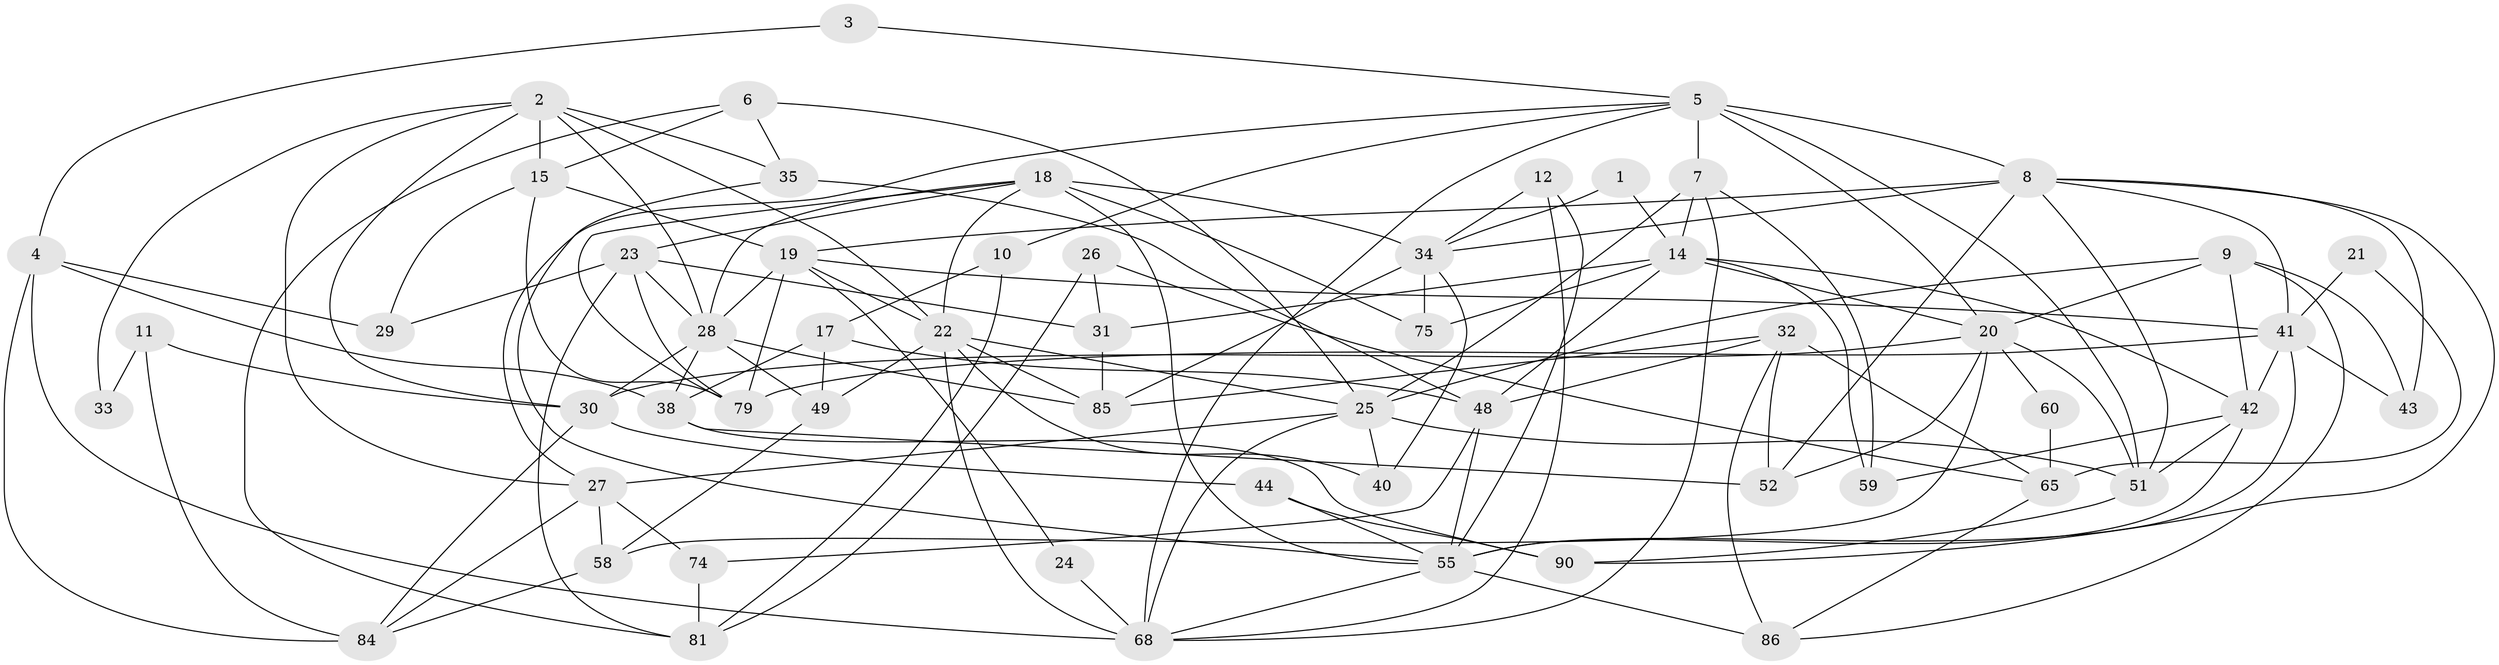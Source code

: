 // Generated by graph-tools (version 1.1) at 2025/24/03/03/25 07:24:00]
// undirected, 57 vertices, 140 edges
graph export_dot {
graph [start="1"]
  node [color=gray90,style=filled];
  1;
  2 [super="+13"];
  3;
  4;
  5 [super="+76"];
  6 [super="+57"];
  7 [super="+16"];
  8 [super="+71"];
  9 [super="+47"];
  10;
  11;
  12;
  14 [super="+37"];
  15 [super="+53"];
  17 [super="+67"];
  18 [super="+80"];
  19 [super="+36"];
  20 [super="+56"];
  21;
  22 [super="+39"];
  23 [super="+64"];
  24;
  25 [super="+87"];
  26;
  27 [super="+69"];
  28 [super="+46"];
  29 [super="+83"];
  30 [super="+66"];
  31 [super="+91"];
  32 [super="+45"];
  33;
  34 [super="+78"];
  35;
  38 [super="+77"];
  40;
  41 [super="+70"];
  42 [super="+62"];
  43;
  44 [super="+61"];
  48 [super="+50"];
  49 [super="+72"];
  51 [super="+54"];
  52 [super="+82"];
  55 [super="+92"];
  58 [super="+63"];
  59;
  60;
  65 [super="+73"];
  68 [super="+88"];
  74;
  75;
  79 [super="+89"];
  81;
  84;
  85;
  86;
  90;
  1 -- 34;
  1 -- 14;
  2 -- 35;
  2 -- 27;
  2 -- 33;
  2 -- 22;
  2 -- 30;
  2 -- 28;
  2 -- 15;
  3 -- 5;
  3 -- 4;
  4 -- 84;
  4 -- 68;
  4 -- 29;
  4 -- 38;
  5 -- 68;
  5 -- 10;
  5 -- 51;
  5 -- 20;
  5 -- 7 [weight=2];
  5 -- 27;
  5 -- 8;
  6 -- 81;
  6 -- 25;
  6 -- 35;
  6 -- 15;
  7 -- 14;
  7 -- 25;
  7 -- 59;
  7 -- 68;
  8 -- 90;
  8 -- 19 [weight=2];
  8 -- 41;
  8 -- 51;
  8 -- 52;
  8 -- 43;
  8 -- 34;
  9 -- 20;
  9 -- 43;
  9 -- 42;
  9 -- 25;
  9 -- 86;
  10 -- 81;
  10 -- 17;
  11 -- 30;
  11 -- 84;
  11 -- 33;
  12 -- 55;
  12 -- 34;
  12 -- 68;
  14 -- 31;
  14 -- 75;
  14 -- 20;
  14 -- 42;
  14 -- 59;
  14 -- 48;
  15 -- 29;
  15 -- 19;
  15 -- 79;
  17 -- 38;
  17 -- 48;
  17 -- 49 [weight=3];
  18 -- 34 [weight=2];
  18 -- 79;
  18 -- 28;
  18 -- 55;
  18 -- 22;
  18 -- 23;
  18 -- 75;
  19 -- 24;
  19 -- 28;
  19 -- 41;
  19 -- 22;
  19 -- 79;
  20 -- 30;
  20 -- 60;
  20 -- 58;
  20 -- 52;
  20 -- 51;
  21 -- 41;
  21 -- 65;
  22 -- 68;
  22 -- 85;
  22 -- 40;
  22 -- 49;
  22 -- 25;
  23 -- 81;
  23 -- 29 [weight=2];
  23 -- 31;
  23 -- 28;
  23 -- 79;
  24 -- 68;
  25 -- 40;
  25 -- 27;
  25 -- 68;
  25 -- 51;
  26 -- 81;
  26 -- 31;
  26 -- 65 [weight=2];
  27 -- 74;
  27 -- 84;
  27 -- 58;
  28 -- 38;
  28 -- 49;
  28 -- 85;
  28 -- 30;
  30 -- 44;
  30 -- 84;
  31 -- 85;
  32 -- 85;
  32 -- 65;
  32 -- 52;
  32 -- 86;
  32 -- 48 [weight=2];
  34 -- 85;
  34 -- 75;
  34 -- 40;
  35 -- 48;
  35 -- 55;
  38 -- 90;
  38 -- 52;
  41 -- 43;
  41 -- 42;
  41 -- 55;
  41 -- 79;
  42 -- 59;
  42 -- 55;
  42 -- 51;
  44 -- 55;
  44 -- 90;
  48 -- 55;
  48 -- 74;
  49 -- 58;
  51 -- 90;
  55 -- 68;
  55 -- 86;
  58 -- 84;
  60 -- 65;
  65 -- 86;
  74 -- 81;
}
